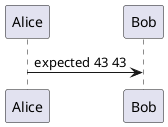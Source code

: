 {
  "sha1": "rj1l7s9lhtouvvsz32ig84n3q0xjbg2",
  "insertion": {
    "when": "2024-06-04T17:28:43.871Z",
    "user": "plantuml@gmail.com"
  }
}
@startuml
'!preprocessorV2
%set_variable_value("$foo"+"dummy", 42)

!function id(x) return x

Alice -> Bob : expected 43 id($foodummy+1)
@enduml 
